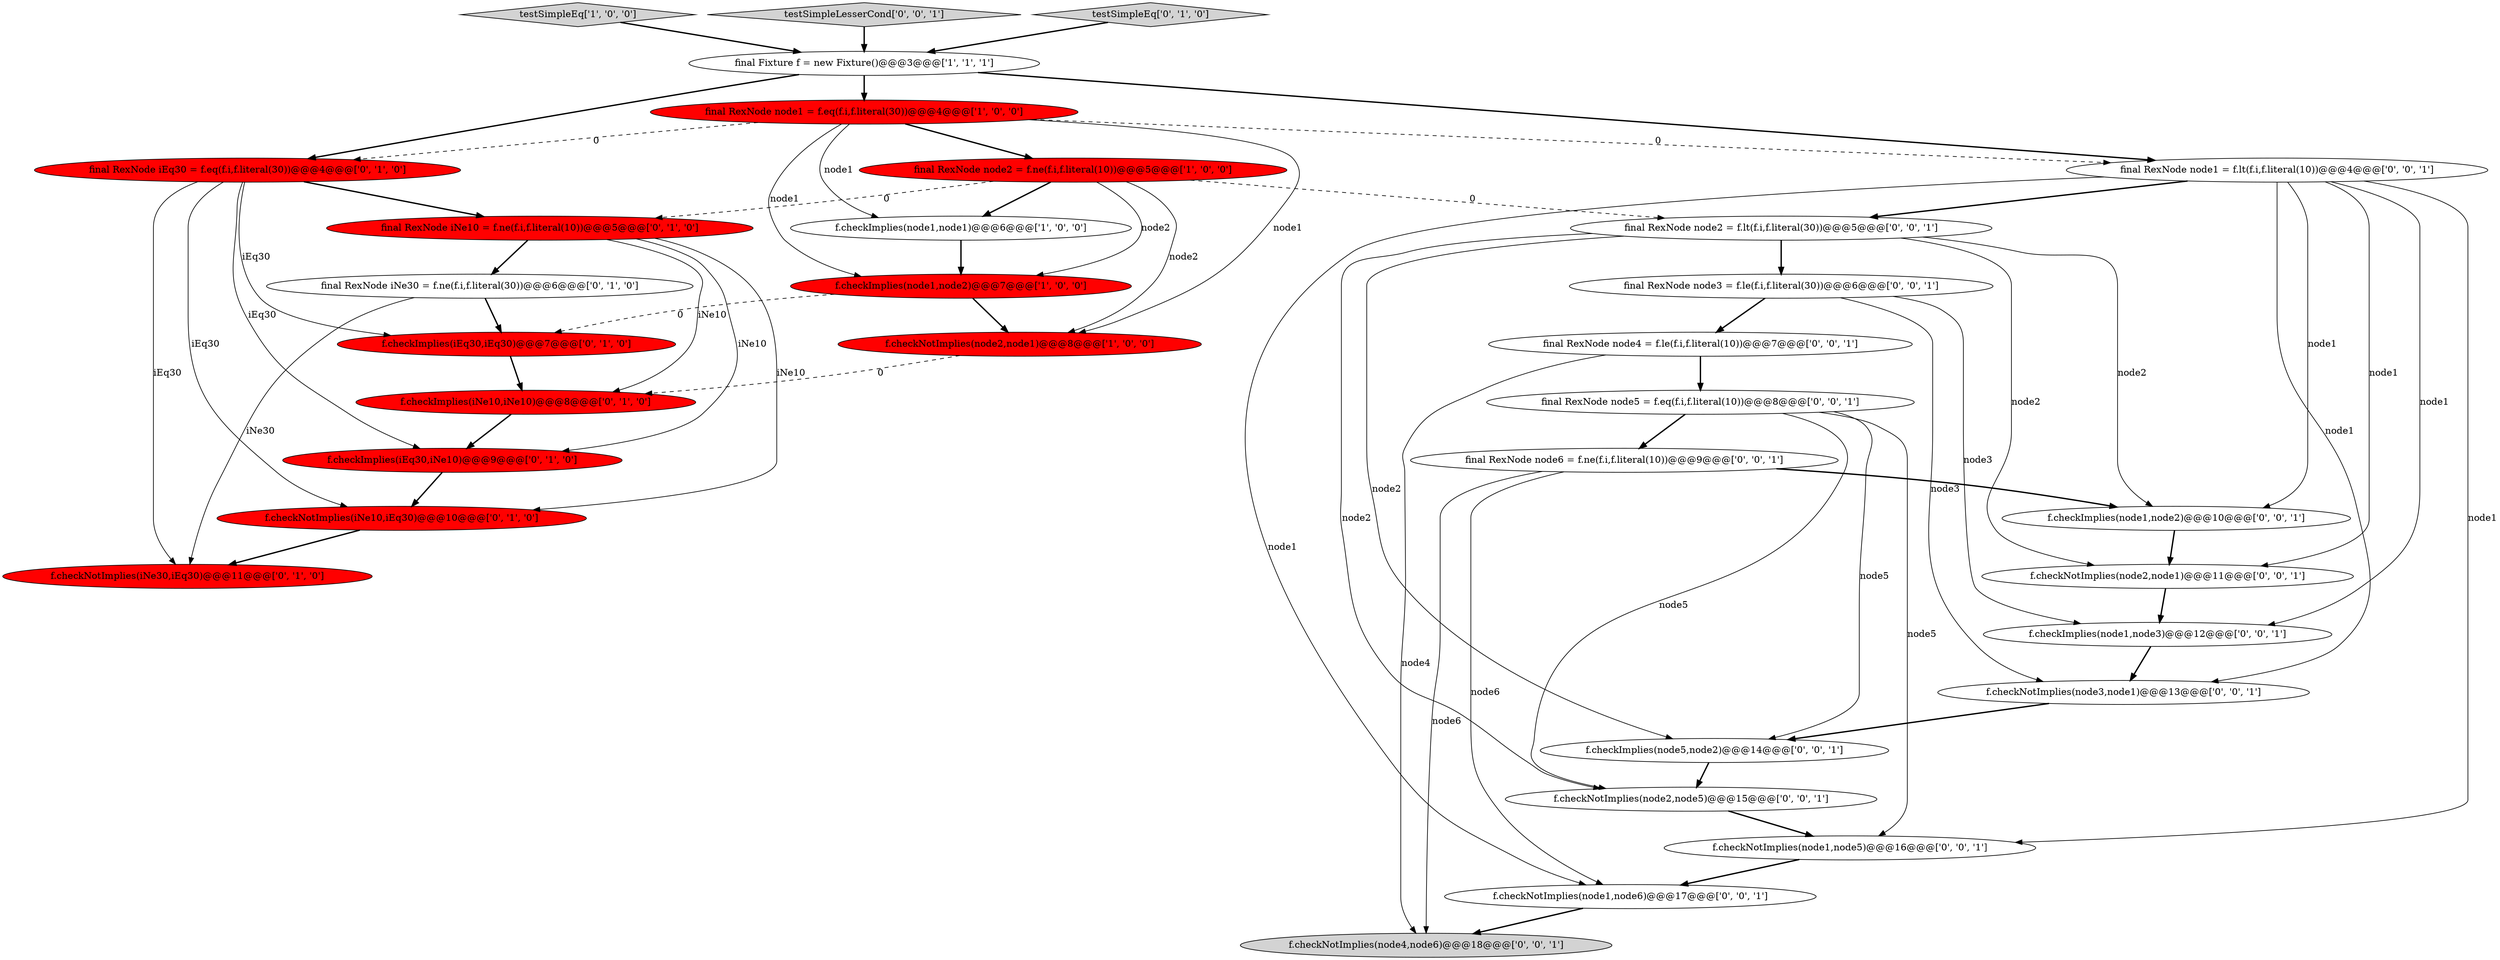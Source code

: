 digraph {
5 [style = filled, label = "final RexNode node1 = f.eq(f.i,f.literal(30))@@@4@@@['1', '0', '0']", fillcolor = red, shape = ellipse image = "AAA1AAABBB1BBB"];
1 [style = filled, label = "f.checkImplies(node1,node1)@@@6@@@['1', '0', '0']", fillcolor = white, shape = ellipse image = "AAA0AAABBB1BBB"];
24 [style = filled, label = "final RexNode node4 = f.le(f.i,f.literal(10))@@@7@@@['0', '0', '1']", fillcolor = white, shape = ellipse image = "AAA0AAABBB3BBB"];
9 [style = filled, label = "f.checkImplies(iNe10,iNe10)@@@8@@@['0', '1', '0']", fillcolor = red, shape = ellipse image = "AAA1AAABBB2BBB"];
31 [style = filled, label = "f.checkNotImplies(node3,node1)@@@13@@@['0', '0', '1']", fillcolor = white, shape = ellipse image = "AAA0AAABBB3BBB"];
14 [style = filled, label = "f.checkImplies(iEq30,iNe10)@@@9@@@['0', '1', '0']", fillcolor = red, shape = ellipse image = "AAA1AAABBB2BBB"];
21 [style = filled, label = "final RexNode node6 = f.ne(f.i,f.literal(10))@@@9@@@['0', '0', '1']", fillcolor = white, shape = ellipse image = "AAA0AAABBB3BBB"];
6 [style = filled, label = "testSimpleEq['1', '0', '0']", fillcolor = lightgray, shape = diamond image = "AAA0AAABBB1BBB"];
27 [style = filled, label = "f.checkImplies(node1,node3)@@@12@@@['0', '0', '1']", fillcolor = white, shape = ellipse image = "AAA0AAABBB3BBB"];
19 [style = filled, label = "testSimpleLesserCond['0', '0', '1']", fillcolor = lightgray, shape = diamond image = "AAA0AAABBB3BBB"];
4 [style = filled, label = "f.checkImplies(node1,node2)@@@7@@@['1', '0', '0']", fillcolor = red, shape = ellipse image = "AAA1AAABBB1BBB"];
8 [style = filled, label = "testSimpleEq['0', '1', '0']", fillcolor = lightgray, shape = diamond image = "AAA0AAABBB2BBB"];
28 [style = filled, label = "final RexNode node2 = f.lt(f.i,f.literal(30))@@@5@@@['0', '0', '1']", fillcolor = white, shape = ellipse image = "AAA0AAABBB3BBB"];
7 [style = filled, label = "f.checkNotImplies(iNe10,iEq30)@@@10@@@['0', '1', '0']", fillcolor = red, shape = ellipse image = "AAA1AAABBB2BBB"];
22 [style = filled, label = "final RexNode node5 = f.eq(f.i,f.literal(10))@@@8@@@['0', '0', '1']", fillcolor = white, shape = ellipse image = "AAA0AAABBB3BBB"];
25 [style = filled, label = "f.checkNotImplies(node2,node1)@@@11@@@['0', '0', '1']", fillcolor = white, shape = ellipse image = "AAA0AAABBB3BBB"];
15 [style = filled, label = "final RexNode iNe10 = f.ne(f.i,f.literal(10))@@@5@@@['0', '1', '0']", fillcolor = red, shape = ellipse image = "AAA1AAABBB2BBB"];
10 [style = filled, label = "f.checkNotImplies(iNe30,iEq30)@@@11@@@['0', '1', '0']", fillcolor = red, shape = ellipse image = "AAA1AAABBB2BBB"];
23 [style = filled, label = "final RexNode node3 = f.le(f.i,f.literal(30))@@@6@@@['0', '0', '1']", fillcolor = white, shape = ellipse image = "AAA0AAABBB3BBB"];
2 [style = filled, label = "final RexNode node2 = f.ne(f.i,f.literal(10))@@@5@@@['1', '0', '0']", fillcolor = red, shape = ellipse image = "AAA1AAABBB1BBB"];
20 [style = filled, label = "f.checkImplies(node5,node2)@@@14@@@['0', '0', '1']", fillcolor = white, shape = ellipse image = "AAA0AAABBB3BBB"];
16 [style = filled, label = "final RexNode node1 = f.lt(f.i,f.literal(10))@@@4@@@['0', '0', '1']", fillcolor = white, shape = ellipse image = "AAA0AAABBB3BBB"];
30 [style = filled, label = "f.checkImplies(node1,node2)@@@10@@@['0', '0', '1']", fillcolor = white, shape = ellipse image = "AAA0AAABBB3BBB"];
13 [style = filled, label = "final RexNode iEq30 = f.eq(f.i,f.literal(30))@@@4@@@['0', '1', '0']", fillcolor = red, shape = ellipse image = "AAA1AAABBB2BBB"];
17 [style = filled, label = "f.checkNotImplies(node4,node6)@@@18@@@['0', '0', '1']", fillcolor = lightgray, shape = ellipse image = "AAA0AAABBB3BBB"];
26 [style = filled, label = "f.checkNotImplies(node2,node5)@@@15@@@['0', '0', '1']", fillcolor = white, shape = ellipse image = "AAA0AAABBB3BBB"];
12 [style = filled, label = "final RexNode iNe30 = f.ne(f.i,f.literal(30))@@@6@@@['0', '1', '0']", fillcolor = white, shape = ellipse image = "AAA0AAABBB2BBB"];
0 [style = filled, label = "final Fixture f = new Fixture()@@@3@@@['1', '1', '1']", fillcolor = white, shape = ellipse image = "AAA0AAABBB1BBB"];
29 [style = filled, label = "f.checkNotImplies(node1,node6)@@@17@@@['0', '0', '1']", fillcolor = white, shape = ellipse image = "AAA0AAABBB3BBB"];
11 [style = filled, label = "f.checkImplies(iEq30,iEq30)@@@7@@@['0', '1', '0']", fillcolor = red, shape = ellipse image = "AAA1AAABBB2BBB"];
3 [style = filled, label = "f.checkNotImplies(node2,node1)@@@8@@@['1', '0', '0']", fillcolor = red, shape = ellipse image = "AAA1AAABBB1BBB"];
18 [style = filled, label = "f.checkNotImplies(node1,node5)@@@16@@@['0', '0', '1']", fillcolor = white, shape = ellipse image = "AAA0AAABBB3BBB"];
5->13 [style = dashed, label="0"];
4->3 [style = bold, label=""];
0->16 [style = bold, label=""];
1->4 [style = bold, label=""];
28->20 [style = solid, label="node2"];
29->17 [style = bold, label=""];
16->30 [style = solid, label="node1"];
0->13 [style = bold, label=""];
16->18 [style = solid, label="node1"];
7->10 [style = bold, label=""];
20->26 [style = bold, label=""];
2->1 [style = bold, label=""];
23->27 [style = solid, label="node3"];
13->14 [style = solid, label="iEq30"];
16->31 [style = solid, label="node1"];
12->11 [style = bold, label=""];
22->21 [style = bold, label=""];
27->31 [style = bold, label=""];
30->25 [style = bold, label=""];
13->11 [style = solid, label="iEq30"];
28->30 [style = solid, label="node2"];
6->0 [style = bold, label=""];
22->20 [style = solid, label="node5"];
22->26 [style = solid, label="node5"];
21->30 [style = bold, label=""];
11->9 [style = bold, label=""];
24->22 [style = bold, label=""];
15->7 [style = solid, label="iNe10"];
19->0 [style = bold, label=""];
5->3 [style = solid, label="node1"];
14->7 [style = bold, label=""];
2->15 [style = dashed, label="0"];
8->0 [style = bold, label=""];
23->31 [style = solid, label="node3"];
25->27 [style = bold, label=""];
2->3 [style = solid, label="node2"];
5->16 [style = dashed, label="0"];
5->2 [style = bold, label=""];
23->24 [style = bold, label=""];
18->29 [style = bold, label=""];
16->25 [style = solid, label="node1"];
24->17 [style = solid, label="node4"];
16->28 [style = bold, label=""];
3->9 [style = dashed, label="0"];
28->23 [style = bold, label=""];
21->29 [style = solid, label="node6"];
15->14 [style = solid, label="iNe10"];
28->25 [style = solid, label="node2"];
28->26 [style = solid, label="node2"];
22->18 [style = solid, label="node5"];
2->4 [style = solid, label="node2"];
9->14 [style = bold, label=""];
2->28 [style = dashed, label="0"];
16->27 [style = solid, label="node1"];
15->12 [style = bold, label=""];
12->10 [style = solid, label="iNe30"];
13->15 [style = bold, label=""];
5->4 [style = solid, label="node1"];
21->17 [style = solid, label="node6"];
4->11 [style = dashed, label="0"];
31->20 [style = bold, label=""];
15->9 [style = solid, label="iNe10"];
16->29 [style = solid, label="node1"];
13->7 [style = solid, label="iEq30"];
5->1 [style = solid, label="node1"];
13->10 [style = solid, label="iEq30"];
0->5 [style = bold, label=""];
26->18 [style = bold, label=""];
}
